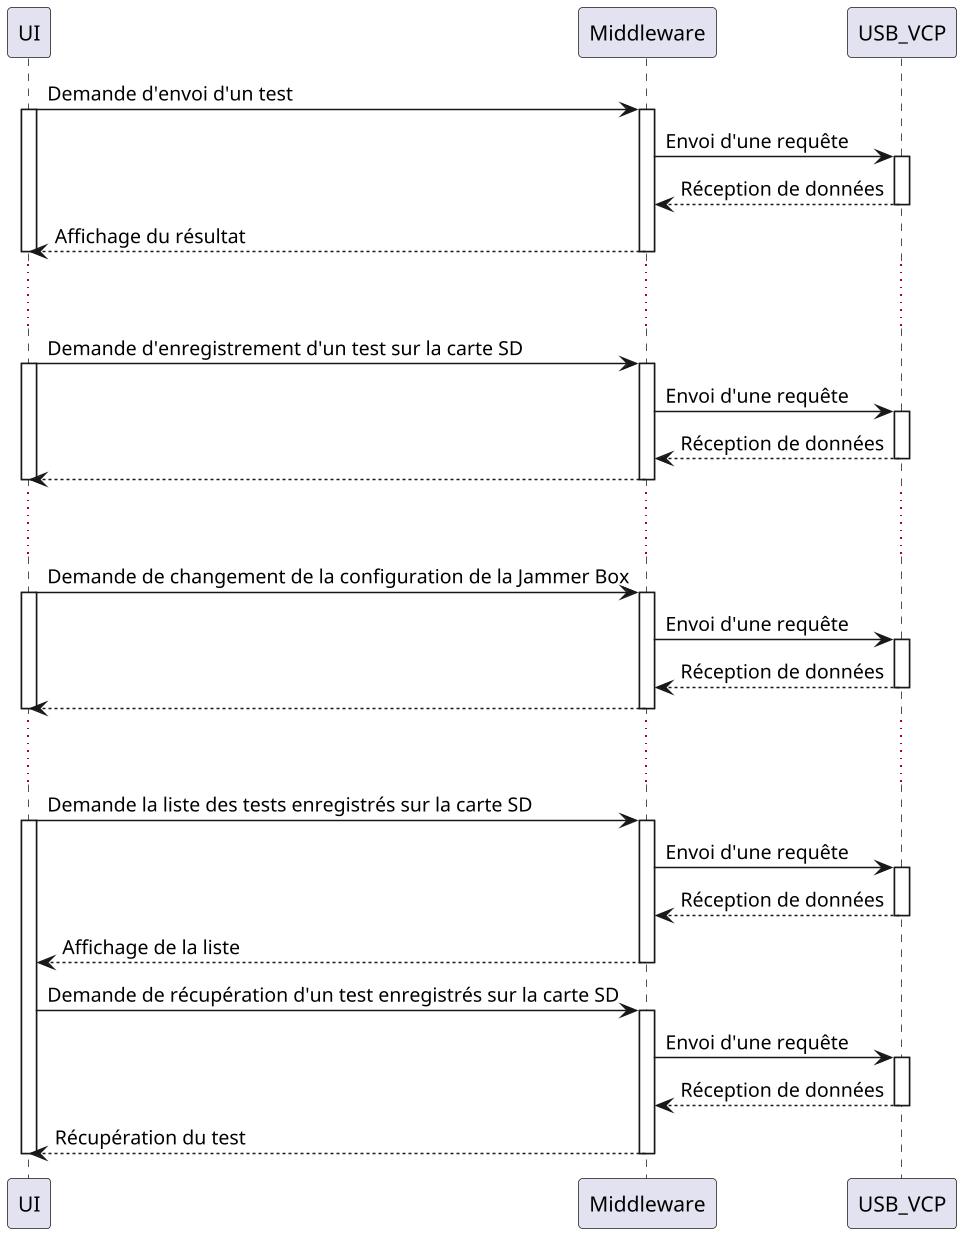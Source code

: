 @startuml
scale 1.5

participant UI
participant Middleware
participant USB_VCP

UI -> Middleware : Demande d'envoi d'un test
activate UI
activate Middleware
Middleware -> USB_VCP : Envoi d'une requête
activate USB_VCP
USB_VCP --> Middleware  : Réception de données
deactivate USB_VCP
Middleware --> UI  : Affichage du résultat
deactivate Middleware
deactivate UI

... ...

UI -> Middleware : Demande d'enregistrement d'un test sur la carte SD
activate UI
activate Middleware
Middleware -> USB_VCP : Envoi d'une requête
activate USB_VCP
USB_VCP --> Middleware  : Réception de données
deactivate USB_VCP
Middleware --> UI
deactivate Middleware
deactivate UI

... ...

UI -> Middleware : Demande de changement de la configuration de la Jammer Box
activate UI
activate Middleware
Middleware -> USB_VCP : Envoi d'une requête
activate USB_VCP
USB_VCP --> Middleware  : Réception de données
deactivate USB_VCP
Middleware --> UI
deactivate Middleware
deactivate UI

... ...

UI -> Middleware : Demande la liste des tests enregistrés sur la carte SD
activate UI
activate Middleware
Middleware -> USB_VCP : Envoi d'une requête
activate USB_VCP
USB_VCP --> Middleware  : Réception de données
deactivate USB_VCP
Middleware --> UI  : Affichage de la liste
deactivate Middleware
UI -> Middleware : Demande de récupération d'un test enregistrés sur la carte SD 
activate Middleware
Middleware -> USB_VCP : Envoi d'une requête
activate USB_VCP
USB_VCP --> Middleware  : Réception de données
deactivate USB_VCP
Middleware --> UI  : Récupération du test
deactivate Middleware
deactivate UI



@enduml

